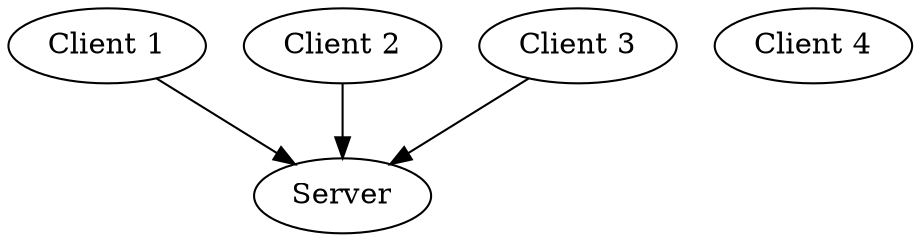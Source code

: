 digraph G {
  "Client 1" -> "Server";
  "Client 2" -> "Server";
  "Client 3" -> "Server";
  "Client 4";
}
